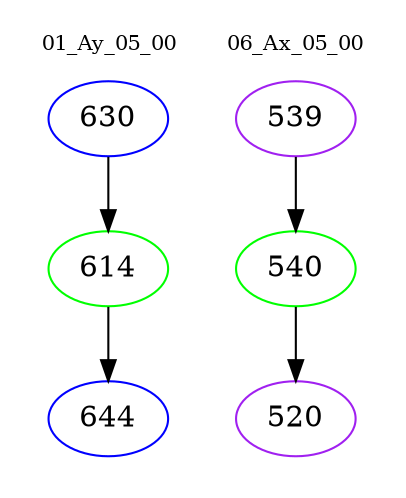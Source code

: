 digraph{
subgraph cluster_0 {
color = white
label = "01_Ay_05_00";
fontsize=10;
T0_630 [label="630", color="blue"]
T0_630 -> T0_614 [color="black"]
T0_614 [label="614", color="green"]
T0_614 -> T0_644 [color="black"]
T0_644 [label="644", color="blue"]
}
subgraph cluster_1 {
color = white
label = "06_Ax_05_00";
fontsize=10;
T1_539 [label="539", color="purple"]
T1_539 -> T1_540 [color="black"]
T1_540 [label="540", color="green"]
T1_540 -> T1_520 [color="black"]
T1_520 [label="520", color="purple"]
}
}
